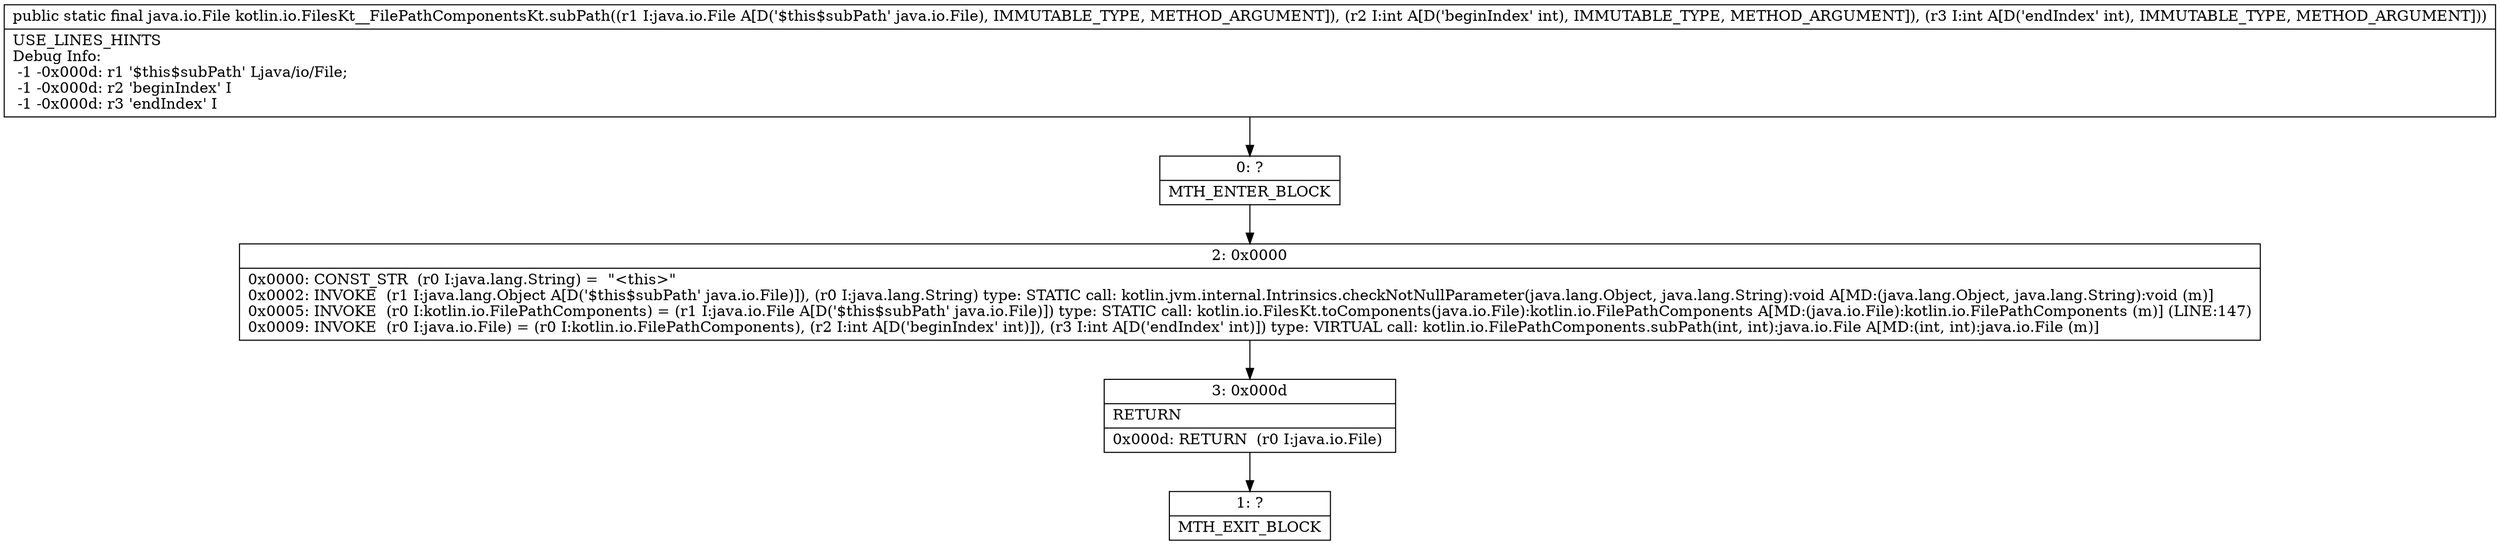 digraph "CFG forkotlin.io.FilesKt__FilePathComponentsKt.subPath(Ljava\/io\/File;II)Ljava\/io\/File;" {
Node_0 [shape=record,label="{0\:\ ?|MTH_ENTER_BLOCK\l}"];
Node_2 [shape=record,label="{2\:\ 0x0000|0x0000: CONST_STR  (r0 I:java.lang.String) =  \"\<this\>\" \l0x0002: INVOKE  (r1 I:java.lang.Object A[D('$this$subPath' java.io.File)]), (r0 I:java.lang.String) type: STATIC call: kotlin.jvm.internal.Intrinsics.checkNotNullParameter(java.lang.Object, java.lang.String):void A[MD:(java.lang.Object, java.lang.String):void (m)]\l0x0005: INVOKE  (r0 I:kotlin.io.FilePathComponents) = (r1 I:java.io.File A[D('$this$subPath' java.io.File)]) type: STATIC call: kotlin.io.FilesKt.toComponents(java.io.File):kotlin.io.FilePathComponents A[MD:(java.io.File):kotlin.io.FilePathComponents (m)] (LINE:147)\l0x0009: INVOKE  (r0 I:java.io.File) = (r0 I:kotlin.io.FilePathComponents), (r2 I:int A[D('beginIndex' int)]), (r3 I:int A[D('endIndex' int)]) type: VIRTUAL call: kotlin.io.FilePathComponents.subPath(int, int):java.io.File A[MD:(int, int):java.io.File (m)]\l}"];
Node_3 [shape=record,label="{3\:\ 0x000d|RETURN\l|0x000d: RETURN  (r0 I:java.io.File) \l}"];
Node_1 [shape=record,label="{1\:\ ?|MTH_EXIT_BLOCK\l}"];
MethodNode[shape=record,label="{public static final java.io.File kotlin.io.FilesKt__FilePathComponentsKt.subPath((r1 I:java.io.File A[D('$this$subPath' java.io.File), IMMUTABLE_TYPE, METHOD_ARGUMENT]), (r2 I:int A[D('beginIndex' int), IMMUTABLE_TYPE, METHOD_ARGUMENT]), (r3 I:int A[D('endIndex' int), IMMUTABLE_TYPE, METHOD_ARGUMENT]))  | USE_LINES_HINTS\lDebug Info:\l  \-1 \-0x000d: r1 '$this$subPath' Ljava\/io\/File;\l  \-1 \-0x000d: r2 'beginIndex' I\l  \-1 \-0x000d: r3 'endIndex' I\l}"];
MethodNode -> Node_0;Node_0 -> Node_2;
Node_2 -> Node_3;
Node_3 -> Node_1;
}


